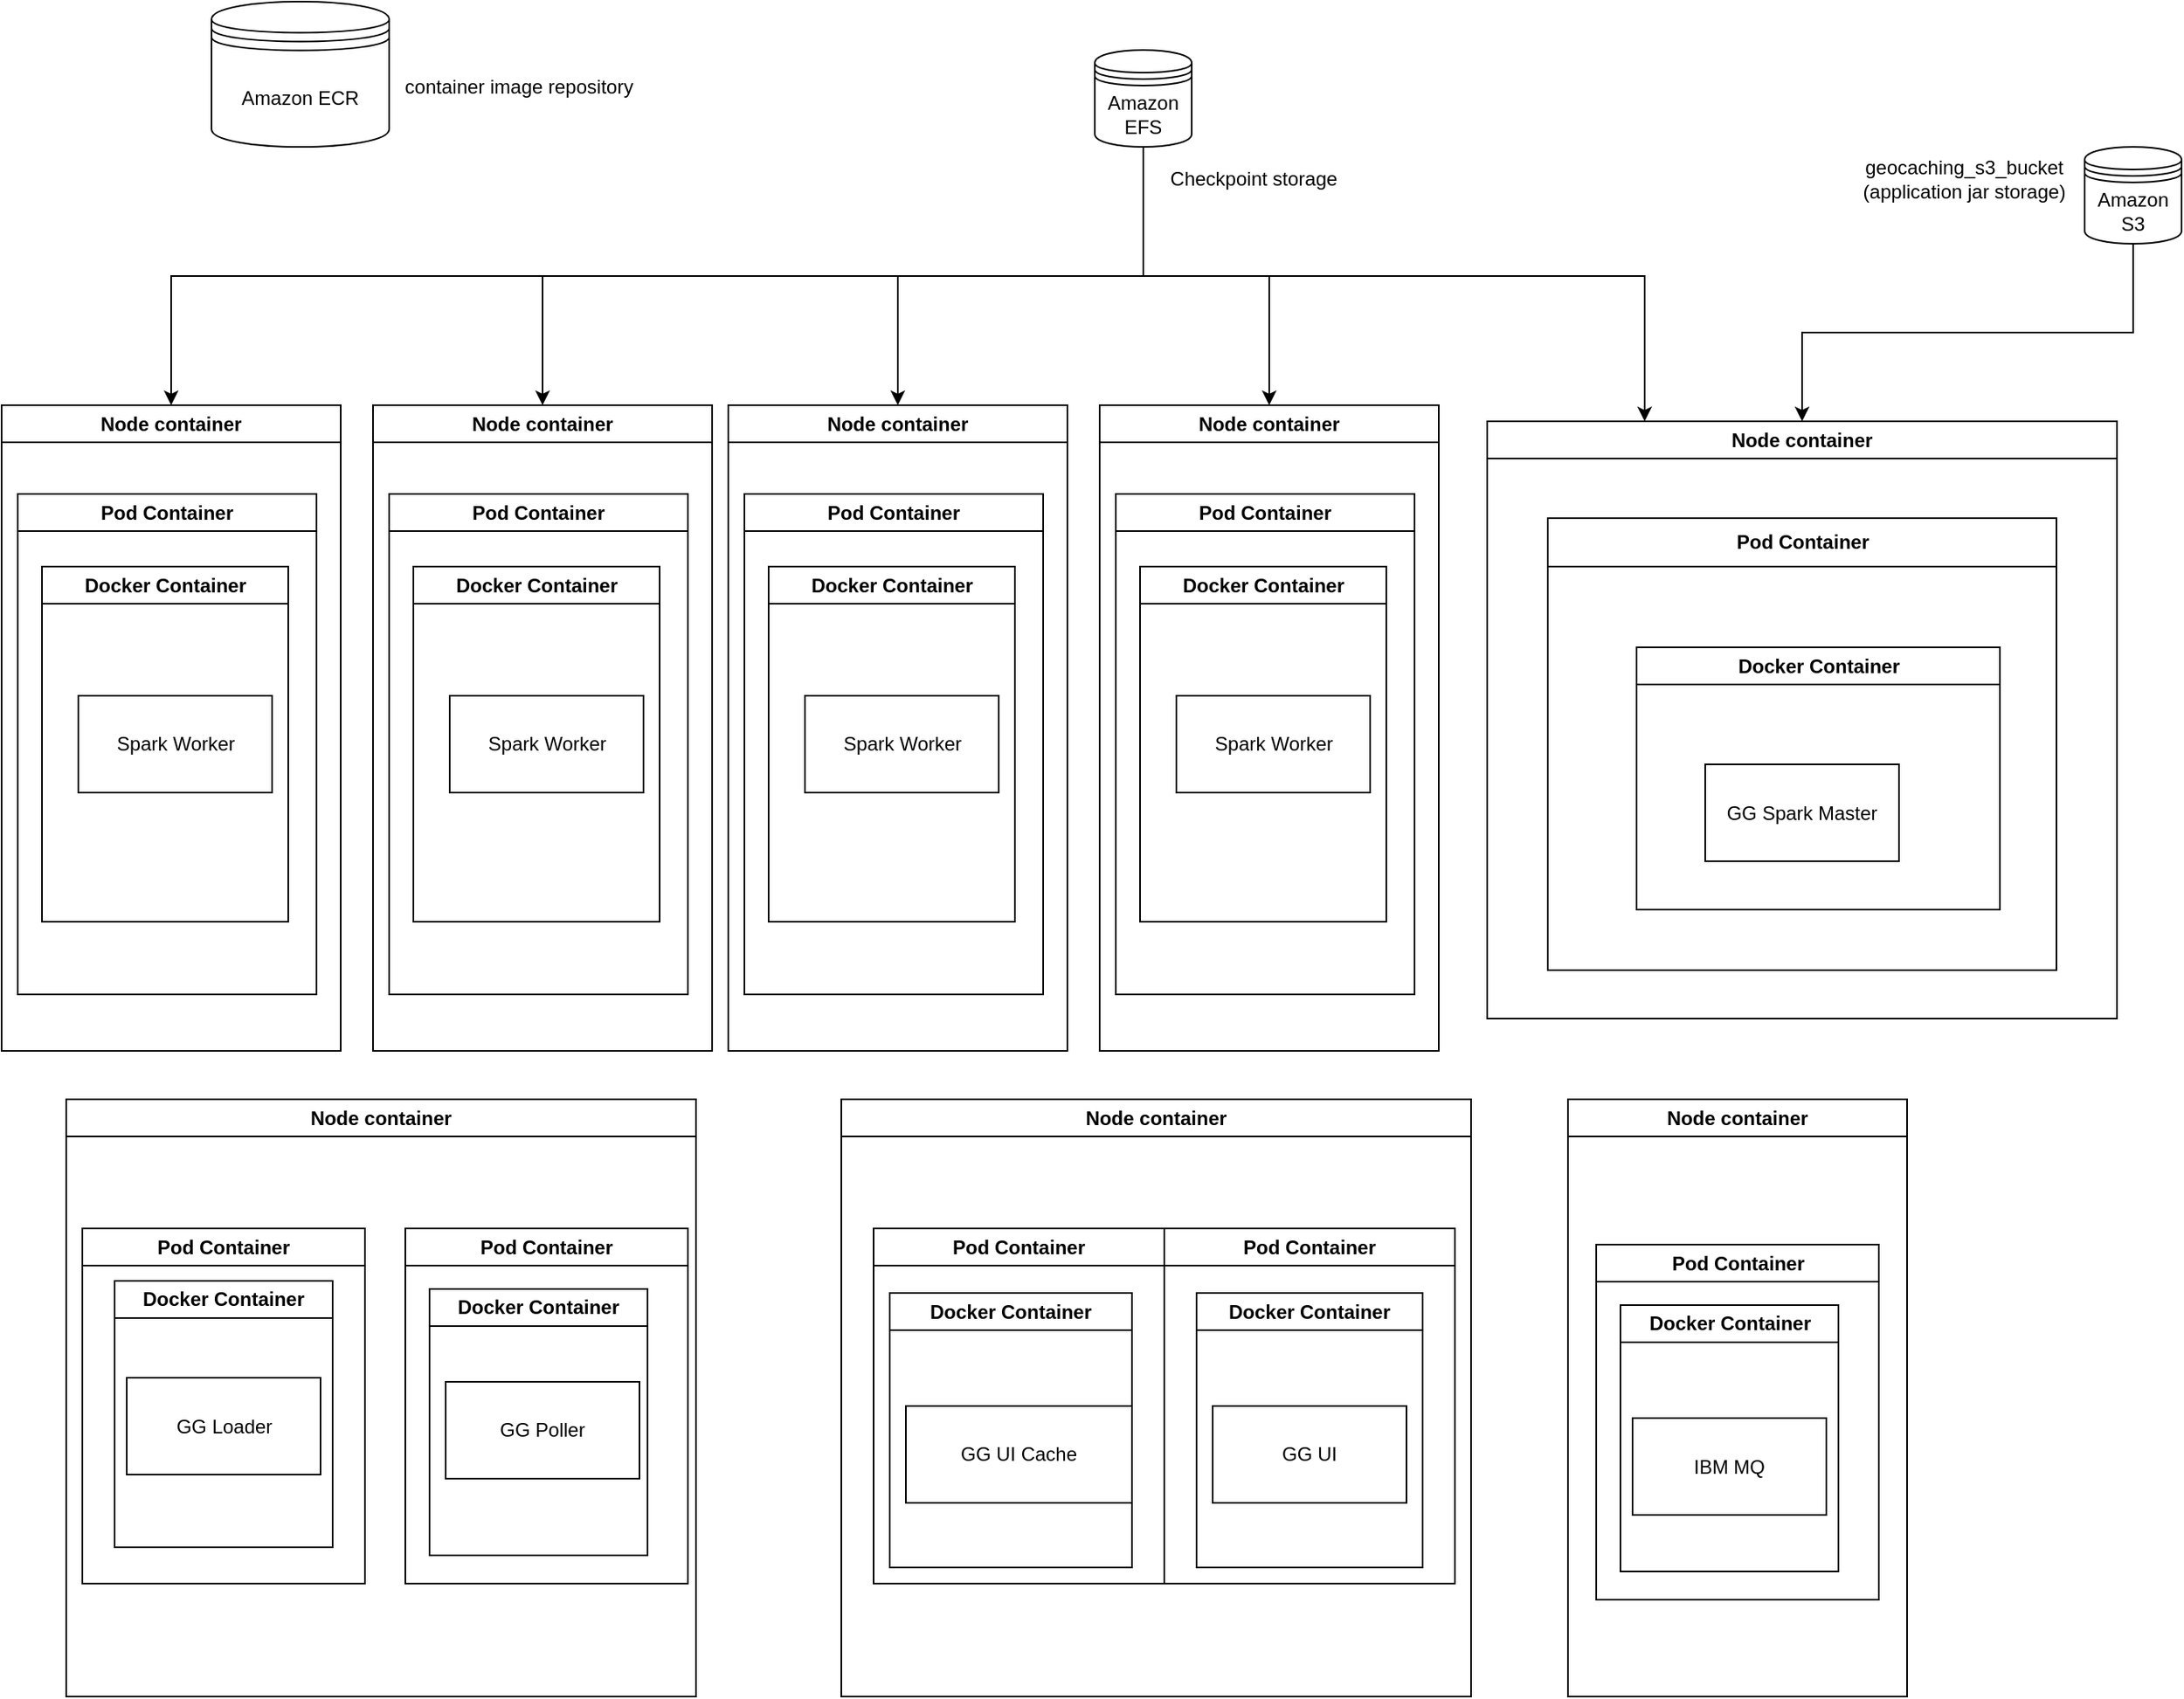 <mxfile version="20.5.3" type="embed"><diagram name="1 oldal" id="PECIXuEUNroKyanK3r6n"><mxGraphModel dx="1560" dy="1393" grid="1" gridSize="10" guides="1" tooltips="1" connect="1" arrows="1" fold="1" page="0" pageScale="1" pageWidth="827" pageHeight="1169" math="0" shadow="0"><root><mxCell id="0"/><mxCell id="1" parent="0"/><mxCell id="BNboJuSO8pRcp-xk_Tbs-8" value="Node container" style="swimlane;whiteSpace=wrap;html=1;" parent="1" vertex="1"><mxGeometry x="130" y="550" width="390" height="370" as="geometry"/></mxCell><mxCell id="BNboJuSO8pRcp-xk_Tbs-6" value="Pod Container" style="swimlane;whiteSpace=wrap;html=1;" parent="BNboJuSO8pRcp-xk_Tbs-8" vertex="1"><mxGeometry x="210" y="80" width="175" height="220" as="geometry"/></mxCell><mxCell id="BNboJuSO8pRcp-xk_Tbs-26" value="Docker&amp;nbsp;Container" style="swimlane;whiteSpace=wrap;html=1;" parent="BNboJuSO8pRcp-xk_Tbs-6" vertex="1"><mxGeometry x="15" y="37.5" width="135" height="165" as="geometry"/></mxCell><mxCell id="BNboJuSO8pRcp-xk_Tbs-9" value="GG Poller" style="rounded=0;whiteSpace=wrap;html=1;" parent="BNboJuSO8pRcp-xk_Tbs-26" vertex="1"><mxGeometry x="10" y="57.5" width="120" height="60" as="geometry"/></mxCell><mxCell id="7" value="Pod Container" style="swimlane;whiteSpace=wrap;html=1;" vertex="1" parent="BNboJuSO8pRcp-xk_Tbs-8"><mxGeometry x="10" y="80" width="175" height="220" as="geometry"/></mxCell><mxCell id="5" value="Docker&amp;nbsp;Container" style="swimlane;whiteSpace=wrap;html=1;" vertex="1" parent="7"><mxGeometry x="20" y="32.5" width="135" height="165" as="geometry"/></mxCell><mxCell id="BNboJuSO8pRcp-xk_Tbs-7" value="GG Loader" style="rounded=0;whiteSpace=wrap;html=1;" parent="5" vertex="1"><mxGeometry x="7.5" y="60" width="120" height="60" as="geometry"/></mxCell><mxCell id="BNboJuSO8pRcp-xk_Tbs-18" value="Node container" style="swimlane;whiteSpace=wrap;html=1;" parent="1" vertex="1"><mxGeometry x="1010" y="130" width="390" height="370" as="geometry"/></mxCell><mxCell id="BNboJuSO8pRcp-xk_Tbs-28" value="Pod Container" style="swimlane;whiteSpace=wrap;html=1;startSize=30;" parent="BNboJuSO8pRcp-xk_Tbs-18" vertex="1"><mxGeometry x="37.5" y="60" width="315" height="280" as="geometry"/></mxCell><mxCell id="BNboJuSO8pRcp-xk_Tbs-19" value="Docker Container" style="swimlane;whiteSpace=wrap;html=1;" parent="BNboJuSO8pRcp-xk_Tbs-28" vertex="1"><mxGeometry x="55" y="80" width="225" height="162.5" as="geometry"/></mxCell><mxCell id="BNboJuSO8pRcp-xk_Tbs-20" value="GG Spark Master" style="rounded=0;whiteSpace=wrap;html=1;" parent="BNboJuSO8pRcp-xk_Tbs-19" vertex="1"><mxGeometry x="42.5" y="72.5" width="120" height="60" as="geometry"/></mxCell><mxCell id="BNboJuSO8pRcp-xk_Tbs-22" value="Node container" style="swimlane;whiteSpace=wrap;html=1;" parent="1" vertex="1"><mxGeometry x="90" y="120" width="210" height="400" as="geometry"/></mxCell><mxCell id="BNboJuSO8pRcp-xk_Tbs-29" value="Pod Container" style="swimlane;whiteSpace=wrap;html=1;" parent="BNboJuSO8pRcp-xk_Tbs-22" vertex="1"><mxGeometry x="10" y="55" width="185" height="310" as="geometry"/></mxCell><mxCell id="BNboJuSO8pRcp-xk_Tbs-23" value="Docker Container" style="swimlane;whiteSpace=wrap;html=1;" parent="BNboJuSO8pRcp-xk_Tbs-29" vertex="1"><mxGeometry x="15" y="45" width="152.5" height="220" as="geometry"/></mxCell><mxCell id="BNboJuSO8pRcp-xk_Tbs-24" value="Spark Worker" style="rounded=0;whiteSpace=wrap;html=1;" parent="BNboJuSO8pRcp-xk_Tbs-23" vertex="1"><mxGeometry x="22.5" y="80" width="120" height="60" as="geometry"/></mxCell><mxCell id="2" style="edgeStyle=orthogonalEdgeStyle;rounded=0;orthogonalLoop=1;jettySize=auto;html=1;exitX=0.5;exitY=1;exitDx=0;exitDy=0;" edge="1" parent="1" source="3" target="BNboJuSO8pRcp-xk_Tbs-18"><mxGeometry relative="1" as="geometry"><mxPoint x="1410" y="140" as="targetPoint"/></mxGeometry></mxCell><mxCell id="3" value="Amazon&lt;br&gt;S3" style="shape=datastore;whiteSpace=wrap;html=1;" vertex="1" parent="1"><mxGeometry x="1380" y="-40" width="60" height="60" as="geometry"/></mxCell><mxCell id="4" value="geocaching_s3_bucket&lt;br&gt;(application jar storage)" style="text;html=1;align=center;verticalAlign=middle;resizable=0;points=[];autosize=1;strokeColor=none;fillColor=none;" vertex="1" parent="1"><mxGeometry x="1230" y="-40" width="150" height="40" as="geometry"/></mxCell><mxCell id="BNboJuSO8pRcp-xk_Tbs-14" value="Node container" style="swimlane;whiteSpace=wrap;html=1;" parent="1" vertex="1"><mxGeometry x="610" y="550" width="390" height="370" as="geometry"/></mxCell><mxCell id="BNboJuSO8pRcp-xk_Tbs-15" value="Pod Container" style="swimlane;whiteSpace=wrap;html=1;" parent="BNboJuSO8pRcp-xk_Tbs-14" vertex="1"><mxGeometry x="200" y="80" width="180" height="220" as="geometry"/></mxCell><mxCell id="MmoPp05Q2WJgFsnyLfHN-1" value="Docker&amp;nbsp;Container" style="swimlane;whiteSpace=wrap;html=1;" parent="BNboJuSO8pRcp-xk_Tbs-15" vertex="1"><mxGeometry x="20" y="40" width="140" height="170" as="geometry"/></mxCell><mxCell id="MmoPp05Q2WJgFsnyLfHN-3" value="GG UI" style="rounded=0;whiteSpace=wrap;html=1;" parent="MmoPp05Q2WJgFsnyLfHN-1" vertex="1"><mxGeometry x="10" y="70" width="120" height="60" as="geometry"/></mxCell><mxCell id="10" value="Pod Container" style="swimlane;whiteSpace=wrap;html=1;" vertex="1" parent="BNboJuSO8pRcp-xk_Tbs-14"><mxGeometry x="20" y="80" width="180" height="220" as="geometry"/></mxCell><mxCell id="BNboJuSO8pRcp-xk_Tbs-27" value="Docker&amp;nbsp;Container" style="swimlane;whiteSpace=wrap;html=1;startSize=23;" parent="10" vertex="1"><mxGeometry x="10" y="40" width="150" height="170" as="geometry"/></mxCell><mxCell id="BNboJuSO8pRcp-xk_Tbs-16" value="GG UI Cache" style="rounded=0;whiteSpace=wrap;html=1;" parent="BNboJuSO8pRcp-xk_Tbs-27" vertex="1"><mxGeometry x="10" y="70" width="140" height="60" as="geometry"/></mxCell><mxCell id="17" value="Node container" style="swimlane;whiteSpace=wrap;html=1;" vertex="1" parent="1"><mxGeometry x="320" y="120" width="210" height="400" as="geometry"/></mxCell><mxCell id="18" value="Pod Container" style="swimlane;whiteSpace=wrap;html=1;" vertex="1" parent="17"><mxGeometry x="10" y="55" width="185" height="310" as="geometry"/></mxCell><mxCell id="19" value="Docker Container" style="swimlane;whiteSpace=wrap;html=1;" vertex="1" parent="18"><mxGeometry x="15" y="45" width="152.5" height="220" as="geometry"/></mxCell><mxCell id="20" value="Spark Worker" style="rounded=0;whiteSpace=wrap;html=1;" vertex="1" parent="19"><mxGeometry x="22.5" y="80" width="120" height="60" as="geometry"/></mxCell><mxCell id="21" value="Node container" style="swimlane;whiteSpace=wrap;html=1;" vertex="1" parent="1"><mxGeometry x="540" y="120" width="210" height="400" as="geometry"/></mxCell><mxCell id="22" value="Pod Container" style="swimlane;whiteSpace=wrap;html=1;" vertex="1" parent="21"><mxGeometry x="10" y="55" width="185" height="310" as="geometry"/></mxCell><mxCell id="23" value="Docker Container" style="swimlane;whiteSpace=wrap;html=1;" vertex="1" parent="22"><mxGeometry x="15" y="45" width="152.5" height="220" as="geometry"/></mxCell><mxCell id="24" value="Spark Worker" style="rounded=0;whiteSpace=wrap;html=1;" vertex="1" parent="23"><mxGeometry x="22.5" y="80" width="120" height="60" as="geometry"/></mxCell><mxCell id="25" value="Node container" style="swimlane;whiteSpace=wrap;html=1;" vertex="1" parent="1"><mxGeometry x="770" y="120" width="210" height="400" as="geometry"/></mxCell><mxCell id="26" value="Pod Container" style="swimlane;whiteSpace=wrap;html=1;" vertex="1" parent="25"><mxGeometry x="10" y="55" width="185" height="310" as="geometry"/></mxCell><mxCell id="27" value="Docker Container" style="swimlane;whiteSpace=wrap;html=1;" vertex="1" parent="26"><mxGeometry x="15" y="45" width="152.5" height="220" as="geometry"/></mxCell><mxCell id="28" value="Spark Worker" style="rounded=0;whiteSpace=wrap;html=1;" vertex="1" parent="27"><mxGeometry x="22.5" y="80" width="120" height="60" as="geometry"/></mxCell><mxCell id="30" value="Amazon ECR" style="shape=datastore;whiteSpace=wrap;html=1;" vertex="1" parent="1"><mxGeometry x="220" y="-130" width="110" height="90" as="geometry"/></mxCell><mxCell id="31" value="container image repository&lt;br&gt;" style="text;html=1;align=center;verticalAlign=middle;resizable=0;points=[];autosize=1;strokeColor=none;fillColor=none;" vertex="1" parent="1"><mxGeometry x="330" y="-92" width="160" height="30" as="geometry"/></mxCell><mxCell id="32" value="Node container" style="swimlane;whiteSpace=wrap;html=1;" vertex="1" parent="1"><mxGeometry x="1060" y="550" width="210" height="370" as="geometry"/></mxCell><mxCell id="33" value="Pod Container" style="swimlane;whiteSpace=wrap;html=1;" vertex="1" parent="32"><mxGeometry x="17.5" y="90" width="175" height="220" as="geometry"/></mxCell><mxCell id="34" value="Docker&amp;nbsp;Container" style="swimlane;whiteSpace=wrap;html=1;" vertex="1" parent="33"><mxGeometry x="15" y="37.5" width="135" height="165" as="geometry"/></mxCell><mxCell id="35" value="IBM MQ" style="rounded=0;whiteSpace=wrap;html=1;" vertex="1" parent="34"><mxGeometry x="7.5" y="70" width="120" height="60" as="geometry"/></mxCell><mxCell id="40" style="edgeStyle=orthogonalEdgeStyle;rounded=0;orthogonalLoop=1;jettySize=auto;html=1;exitX=0.5;exitY=1;exitDx=0;exitDy=0;" edge="1" parent="1" source="39" target="BNboJuSO8pRcp-xk_Tbs-22"><mxGeometry relative="1" as="geometry"/></mxCell><mxCell id="41" style="edgeStyle=orthogonalEdgeStyle;rounded=0;orthogonalLoop=1;jettySize=auto;html=1;exitX=0.5;exitY=1;exitDx=0;exitDy=0;" edge="1" parent="1" source="39" target="17"><mxGeometry relative="1" as="geometry"/></mxCell><mxCell id="42" style="edgeStyle=orthogonalEdgeStyle;rounded=0;orthogonalLoop=1;jettySize=auto;html=1;exitX=0.5;exitY=1;exitDx=0;exitDy=0;" edge="1" parent="1" source="39" target="21"><mxGeometry relative="1" as="geometry"/></mxCell><mxCell id="43" style="edgeStyle=orthogonalEdgeStyle;rounded=0;orthogonalLoop=1;jettySize=auto;html=1;exitX=0.5;exitY=1;exitDx=0;exitDy=0;entryX=0.5;entryY=0;entryDx=0;entryDy=0;" edge="1" parent="1" source="39" target="25"><mxGeometry relative="1" as="geometry"/></mxCell><mxCell id="44" style="edgeStyle=orthogonalEdgeStyle;rounded=0;orthogonalLoop=1;jettySize=auto;html=1;exitX=0.5;exitY=1;exitDx=0;exitDy=0;entryX=0.25;entryY=0;entryDx=0;entryDy=0;" edge="1" parent="1" source="39" target="BNboJuSO8pRcp-xk_Tbs-18"><mxGeometry relative="1" as="geometry"><Array as="points"><mxPoint x="797" y="40"/><mxPoint x="1108" y="40"/></Array></mxGeometry></mxCell><mxCell id="39" value="Amazon&lt;br&gt;EFS" style="shape=datastore;whiteSpace=wrap;html=1;" vertex="1" parent="1"><mxGeometry x="767" y="-100" width="60" height="60" as="geometry"/></mxCell><mxCell id="45" value="Checkpoint storage&lt;br&gt;" style="text;html=1;align=center;verticalAlign=middle;resizable=0;points=[];autosize=1;strokeColor=none;fillColor=none;" vertex="1" parent="1"><mxGeometry x="800" y="-35" width="130" height="30" as="geometry"/></mxCell></root></mxGraphModel></diagram></mxfile>